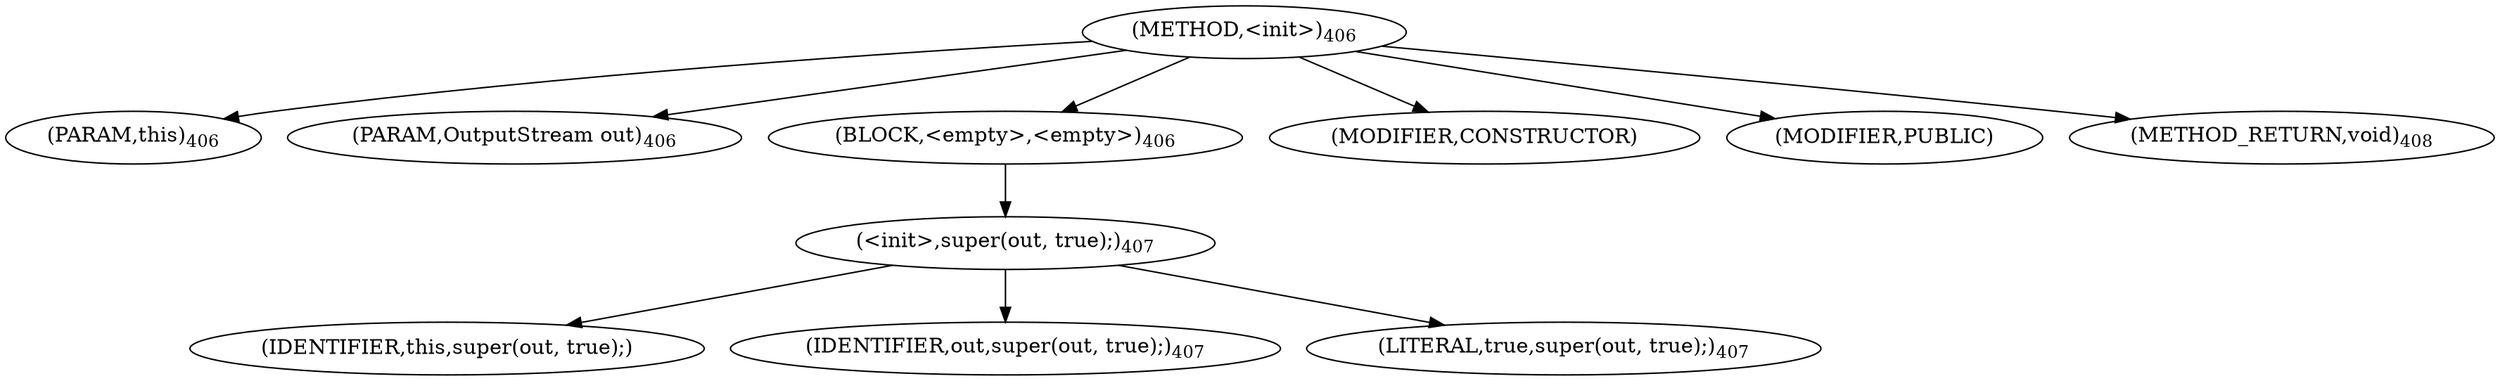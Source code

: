 digraph "&lt;init&gt;" {  
"831" [label = <(METHOD,&lt;init&gt;)<SUB>406</SUB>> ]
"96" [label = <(PARAM,this)<SUB>406</SUB>> ]
"832" [label = <(PARAM,OutputStream out)<SUB>406</SUB>> ]
"833" [label = <(BLOCK,&lt;empty&gt;,&lt;empty&gt;)<SUB>406</SUB>> ]
"834" [label = <(&lt;init&gt;,super(out, true);)<SUB>407</SUB>> ]
"95" [label = <(IDENTIFIER,this,super(out, true);)> ]
"835" [label = <(IDENTIFIER,out,super(out, true);)<SUB>407</SUB>> ]
"836" [label = <(LITERAL,true,super(out, true);)<SUB>407</SUB>> ]
"837" [label = <(MODIFIER,CONSTRUCTOR)> ]
"838" [label = <(MODIFIER,PUBLIC)> ]
"839" [label = <(METHOD_RETURN,void)<SUB>408</SUB>> ]
  "831" -> "96" 
  "831" -> "832" 
  "831" -> "833" 
  "831" -> "837" 
  "831" -> "838" 
  "831" -> "839" 
  "833" -> "834" 
  "834" -> "95" 
  "834" -> "835" 
  "834" -> "836" 
}
